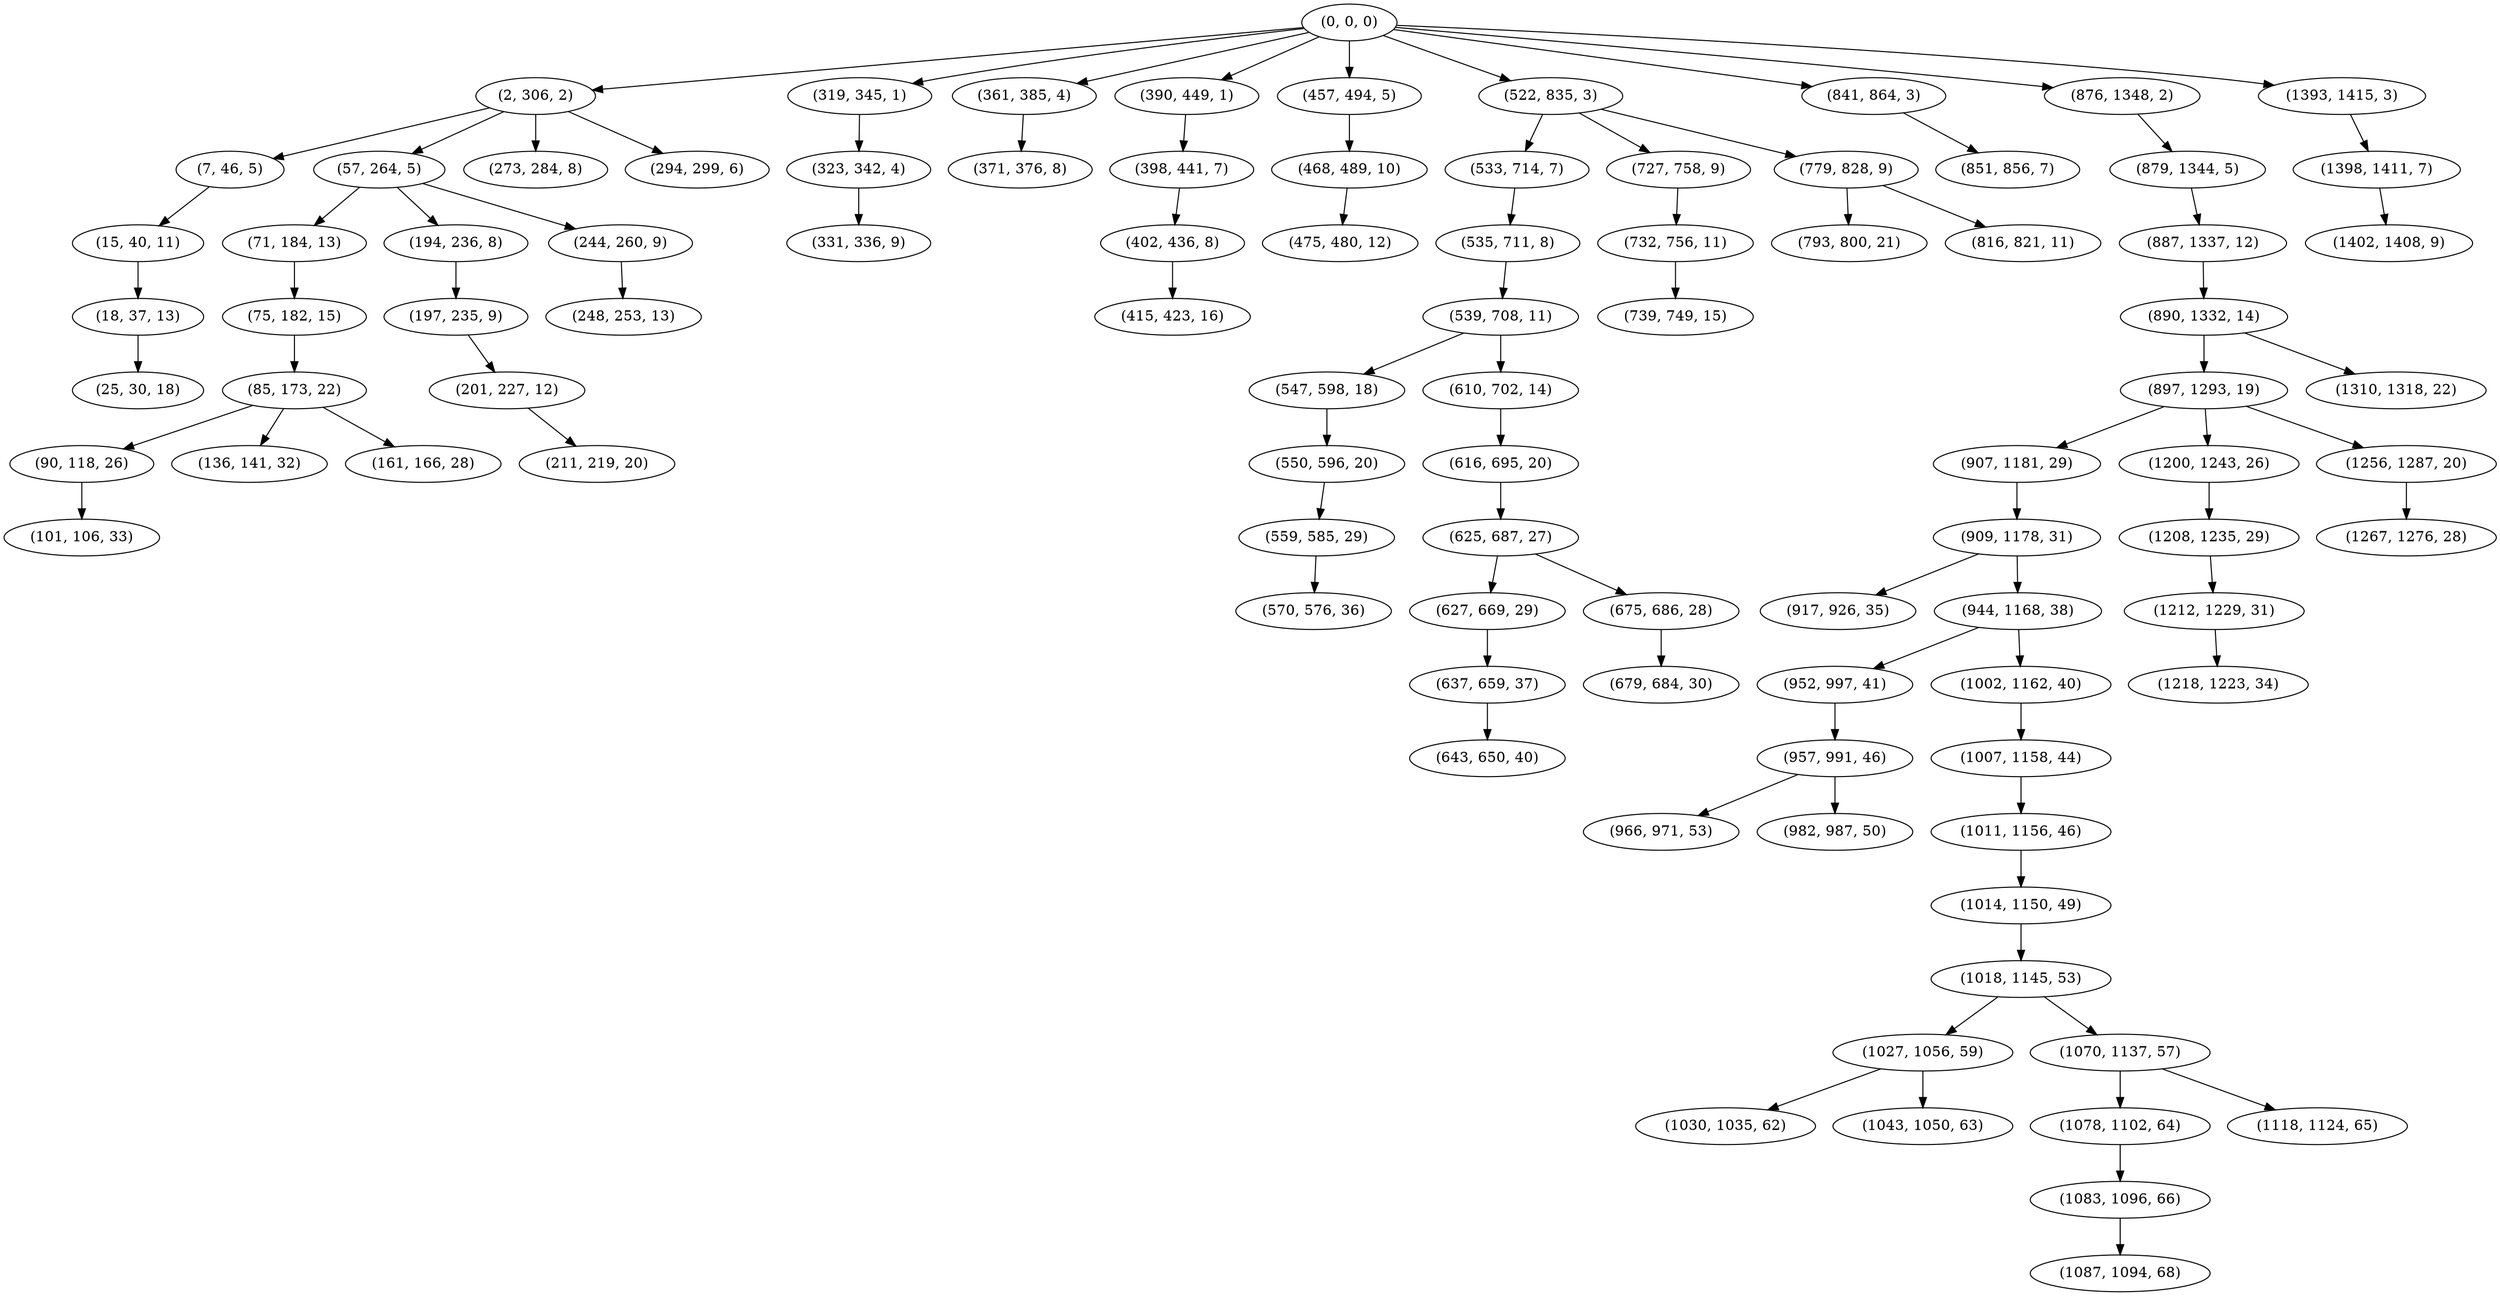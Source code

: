 digraph tree {
    "(0, 0, 0)";
    "(2, 306, 2)";
    "(7, 46, 5)";
    "(15, 40, 11)";
    "(18, 37, 13)";
    "(25, 30, 18)";
    "(57, 264, 5)";
    "(71, 184, 13)";
    "(75, 182, 15)";
    "(85, 173, 22)";
    "(90, 118, 26)";
    "(101, 106, 33)";
    "(136, 141, 32)";
    "(161, 166, 28)";
    "(194, 236, 8)";
    "(197, 235, 9)";
    "(201, 227, 12)";
    "(211, 219, 20)";
    "(244, 260, 9)";
    "(248, 253, 13)";
    "(273, 284, 8)";
    "(294, 299, 6)";
    "(319, 345, 1)";
    "(323, 342, 4)";
    "(331, 336, 9)";
    "(361, 385, 4)";
    "(371, 376, 8)";
    "(390, 449, 1)";
    "(398, 441, 7)";
    "(402, 436, 8)";
    "(415, 423, 16)";
    "(457, 494, 5)";
    "(468, 489, 10)";
    "(475, 480, 12)";
    "(522, 835, 3)";
    "(533, 714, 7)";
    "(535, 711, 8)";
    "(539, 708, 11)";
    "(547, 598, 18)";
    "(550, 596, 20)";
    "(559, 585, 29)";
    "(570, 576, 36)";
    "(610, 702, 14)";
    "(616, 695, 20)";
    "(625, 687, 27)";
    "(627, 669, 29)";
    "(637, 659, 37)";
    "(643, 650, 40)";
    "(675, 686, 28)";
    "(679, 684, 30)";
    "(727, 758, 9)";
    "(732, 756, 11)";
    "(739, 749, 15)";
    "(779, 828, 9)";
    "(793, 800, 21)";
    "(816, 821, 11)";
    "(841, 864, 3)";
    "(851, 856, 7)";
    "(876, 1348, 2)";
    "(879, 1344, 5)";
    "(887, 1337, 12)";
    "(890, 1332, 14)";
    "(897, 1293, 19)";
    "(907, 1181, 29)";
    "(909, 1178, 31)";
    "(917, 926, 35)";
    "(944, 1168, 38)";
    "(952, 997, 41)";
    "(957, 991, 46)";
    "(966, 971, 53)";
    "(982, 987, 50)";
    "(1002, 1162, 40)";
    "(1007, 1158, 44)";
    "(1011, 1156, 46)";
    "(1014, 1150, 49)";
    "(1018, 1145, 53)";
    "(1027, 1056, 59)";
    "(1030, 1035, 62)";
    "(1043, 1050, 63)";
    "(1070, 1137, 57)";
    "(1078, 1102, 64)";
    "(1083, 1096, 66)";
    "(1087, 1094, 68)";
    "(1118, 1124, 65)";
    "(1200, 1243, 26)";
    "(1208, 1235, 29)";
    "(1212, 1229, 31)";
    "(1218, 1223, 34)";
    "(1256, 1287, 20)";
    "(1267, 1276, 28)";
    "(1310, 1318, 22)";
    "(1393, 1415, 3)";
    "(1398, 1411, 7)";
    "(1402, 1408, 9)";
    "(0, 0, 0)" -> "(2, 306, 2)";
    "(0, 0, 0)" -> "(319, 345, 1)";
    "(0, 0, 0)" -> "(361, 385, 4)";
    "(0, 0, 0)" -> "(390, 449, 1)";
    "(0, 0, 0)" -> "(457, 494, 5)";
    "(0, 0, 0)" -> "(522, 835, 3)";
    "(0, 0, 0)" -> "(841, 864, 3)";
    "(0, 0, 0)" -> "(876, 1348, 2)";
    "(0, 0, 0)" -> "(1393, 1415, 3)";
    "(2, 306, 2)" -> "(7, 46, 5)";
    "(2, 306, 2)" -> "(57, 264, 5)";
    "(2, 306, 2)" -> "(273, 284, 8)";
    "(2, 306, 2)" -> "(294, 299, 6)";
    "(7, 46, 5)" -> "(15, 40, 11)";
    "(15, 40, 11)" -> "(18, 37, 13)";
    "(18, 37, 13)" -> "(25, 30, 18)";
    "(57, 264, 5)" -> "(71, 184, 13)";
    "(57, 264, 5)" -> "(194, 236, 8)";
    "(57, 264, 5)" -> "(244, 260, 9)";
    "(71, 184, 13)" -> "(75, 182, 15)";
    "(75, 182, 15)" -> "(85, 173, 22)";
    "(85, 173, 22)" -> "(90, 118, 26)";
    "(85, 173, 22)" -> "(136, 141, 32)";
    "(85, 173, 22)" -> "(161, 166, 28)";
    "(90, 118, 26)" -> "(101, 106, 33)";
    "(194, 236, 8)" -> "(197, 235, 9)";
    "(197, 235, 9)" -> "(201, 227, 12)";
    "(201, 227, 12)" -> "(211, 219, 20)";
    "(244, 260, 9)" -> "(248, 253, 13)";
    "(319, 345, 1)" -> "(323, 342, 4)";
    "(323, 342, 4)" -> "(331, 336, 9)";
    "(361, 385, 4)" -> "(371, 376, 8)";
    "(390, 449, 1)" -> "(398, 441, 7)";
    "(398, 441, 7)" -> "(402, 436, 8)";
    "(402, 436, 8)" -> "(415, 423, 16)";
    "(457, 494, 5)" -> "(468, 489, 10)";
    "(468, 489, 10)" -> "(475, 480, 12)";
    "(522, 835, 3)" -> "(533, 714, 7)";
    "(522, 835, 3)" -> "(727, 758, 9)";
    "(522, 835, 3)" -> "(779, 828, 9)";
    "(533, 714, 7)" -> "(535, 711, 8)";
    "(535, 711, 8)" -> "(539, 708, 11)";
    "(539, 708, 11)" -> "(547, 598, 18)";
    "(539, 708, 11)" -> "(610, 702, 14)";
    "(547, 598, 18)" -> "(550, 596, 20)";
    "(550, 596, 20)" -> "(559, 585, 29)";
    "(559, 585, 29)" -> "(570, 576, 36)";
    "(610, 702, 14)" -> "(616, 695, 20)";
    "(616, 695, 20)" -> "(625, 687, 27)";
    "(625, 687, 27)" -> "(627, 669, 29)";
    "(625, 687, 27)" -> "(675, 686, 28)";
    "(627, 669, 29)" -> "(637, 659, 37)";
    "(637, 659, 37)" -> "(643, 650, 40)";
    "(675, 686, 28)" -> "(679, 684, 30)";
    "(727, 758, 9)" -> "(732, 756, 11)";
    "(732, 756, 11)" -> "(739, 749, 15)";
    "(779, 828, 9)" -> "(793, 800, 21)";
    "(779, 828, 9)" -> "(816, 821, 11)";
    "(841, 864, 3)" -> "(851, 856, 7)";
    "(876, 1348, 2)" -> "(879, 1344, 5)";
    "(879, 1344, 5)" -> "(887, 1337, 12)";
    "(887, 1337, 12)" -> "(890, 1332, 14)";
    "(890, 1332, 14)" -> "(897, 1293, 19)";
    "(890, 1332, 14)" -> "(1310, 1318, 22)";
    "(897, 1293, 19)" -> "(907, 1181, 29)";
    "(897, 1293, 19)" -> "(1200, 1243, 26)";
    "(897, 1293, 19)" -> "(1256, 1287, 20)";
    "(907, 1181, 29)" -> "(909, 1178, 31)";
    "(909, 1178, 31)" -> "(917, 926, 35)";
    "(909, 1178, 31)" -> "(944, 1168, 38)";
    "(944, 1168, 38)" -> "(952, 997, 41)";
    "(944, 1168, 38)" -> "(1002, 1162, 40)";
    "(952, 997, 41)" -> "(957, 991, 46)";
    "(957, 991, 46)" -> "(966, 971, 53)";
    "(957, 991, 46)" -> "(982, 987, 50)";
    "(1002, 1162, 40)" -> "(1007, 1158, 44)";
    "(1007, 1158, 44)" -> "(1011, 1156, 46)";
    "(1011, 1156, 46)" -> "(1014, 1150, 49)";
    "(1014, 1150, 49)" -> "(1018, 1145, 53)";
    "(1018, 1145, 53)" -> "(1027, 1056, 59)";
    "(1018, 1145, 53)" -> "(1070, 1137, 57)";
    "(1027, 1056, 59)" -> "(1030, 1035, 62)";
    "(1027, 1056, 59)" -> "(1043, 1050, 63)";
    "(1070, 1137, 57)" -> "(1078, 1102, 64)";
    "(1070, 1137, 57)" -> "(1118, 1124, 65)";
    "(1078, 1102, 64)" -> "(1083, 1096, 66)";
    "(1083, 1096, 66)" -> "(1087, 1094, 68)";
    "(1200, 1243, 26)" -> "(1208, 1235, 29)";
    "(1208, 1235, 29)" -> "(1212, 1229, 31)";
    "(1212, 1229, 31)" -> "(1218, 1223, 34)";
    "(1256, 1287, 20)" -> "(1267, 1276, 28)";
    "(1393, 1415, 3)" -> "(1398, 1411, 7)";
    "(1398, 1411, 7)" -> "(1402, 1408, 9)";
}
